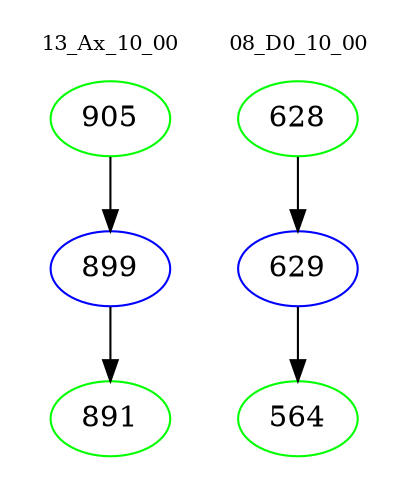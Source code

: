 digraph{
subgraph cluster_0 {
color = white
label = "13_Ax_10_00";
fontsize=10;
T0_905 [label="905", color="green"]
T0_905 -> T0_899 [color="black"]
T0_899 [label="899", color="blue"]
T0_899 -> T0_891 [color="black"]
T0_891 [label="891", color="green"]
}
subgraph cluster_1 {
color = white
label = "08_D0_10_00";
fontsize=10;
T1_628 [label="628", color="green"]
T1_628 -> T1_629 [color="black"]
T1_629 [label="629", color="blue"]
T1_629 -> T1_564 [color="black"]
T1_564 [label="564", color="green"]
}
}
